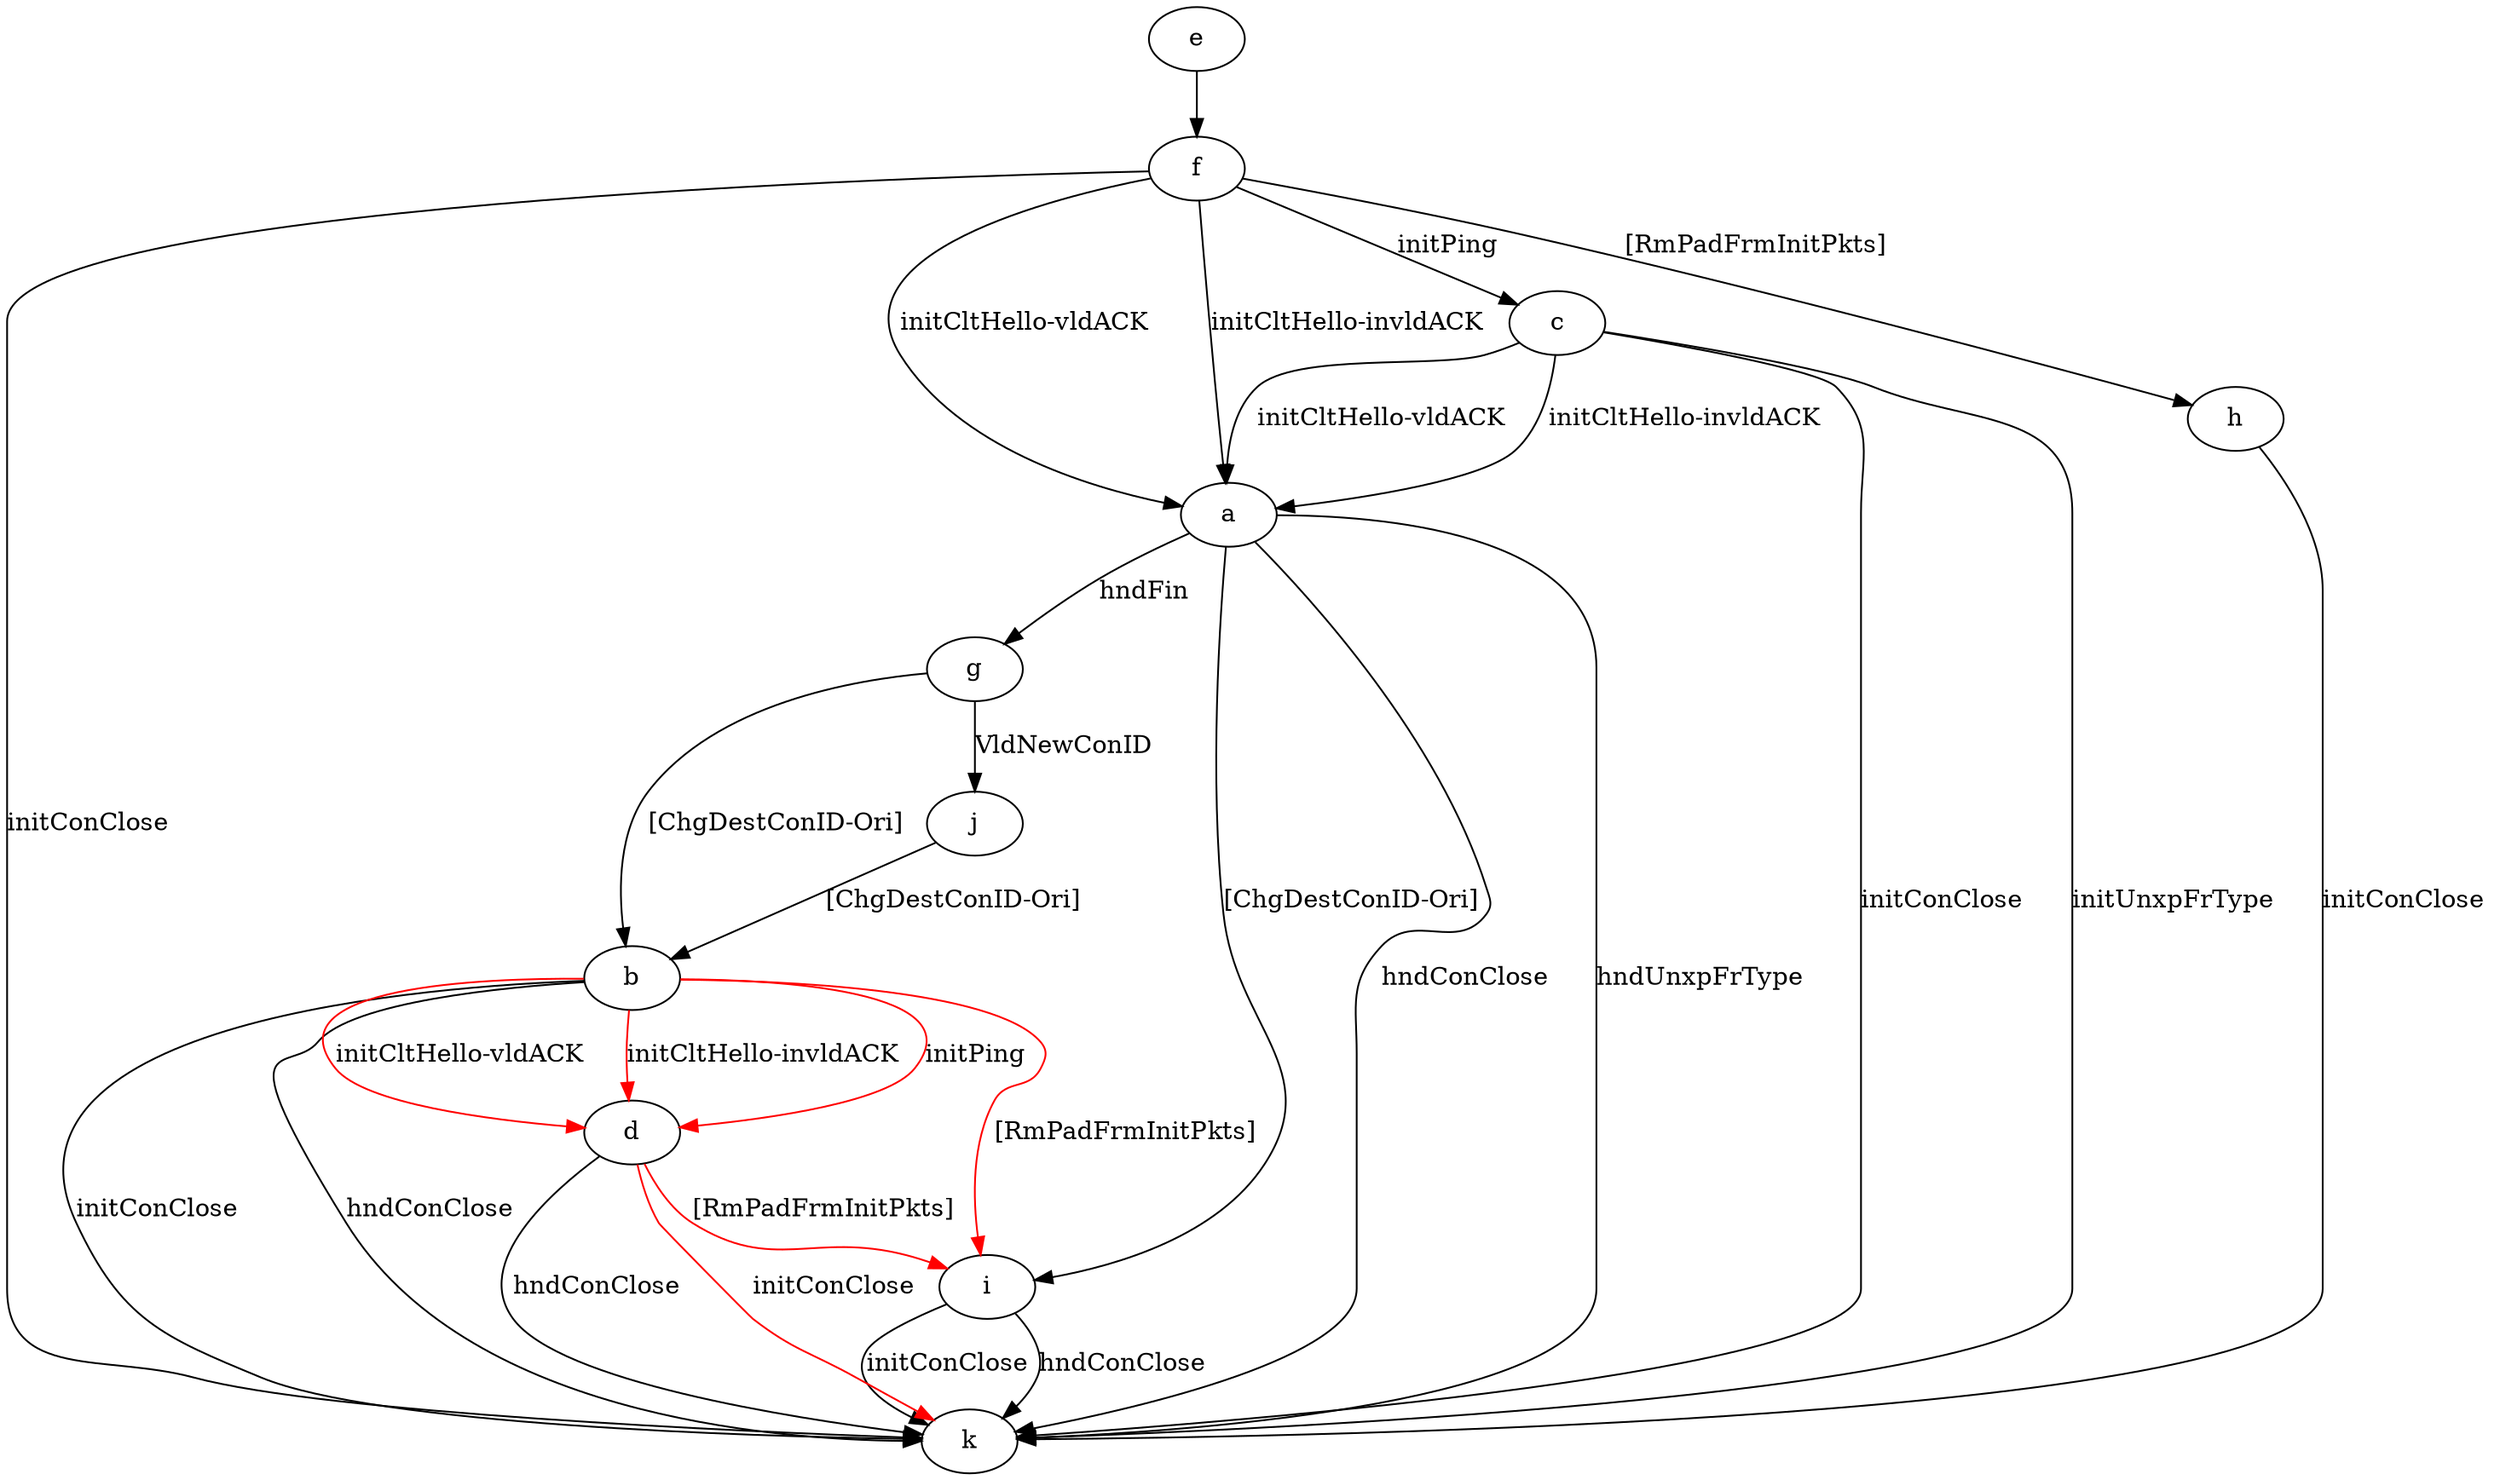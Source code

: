 digraph "" {
	a -> g	[key=0,
		label="hndFin "];
	a -> i	[key=0,
		label="[ChgDestConID-Ori] "];
	a -> k	[key=0,
		label="hndConClose "];
	a -> k	[key=1,
		label="hndUnxpFrType "];
	b -> d	[key=0,
		color=red,
		label="initPing "];
	b -> d	[key=1,
		color=red,
		label="initCltHello-vldACK "];
	b -> d	[key=2,
		color=red,
		label="initCltHello-invldACK "];
	b -> i	[key=0,
		color=red,
		label="[RmPadFrmInitPkts] "];
	b -> k	[key=0,
		label="initConClose "];
	b -> k	[key=1,
		label="hndConClose "];
	c -> a	[key=0,
		label="initCltHello-vldACK "];
	c -> a	[key=1,
		label="initCltHello-invldACK "];
	c -> k	[key=0,
		label="initConClose "];
	c -> k	[key=1,
		label="initUnxpFrType "];
	d -> i	[key=0,
		color=red,
		label="[RmPadFrmInitPkts] "];
	d -> k	[key=0,
		label="hndConClose "];
	d -> k	[key=1,
		color=red,
		label="initConClose "];
	e -> f	[key=0];
	f -> a	[key=0,
		label="initCltHello-vldACK "];
	f -> a	[key=1,
		label="initCltHello-invldACK "];
	f -> c	[key=0,
		label="initPing "];
	f -> h	[key=0,
		label="[RmPadFrmInitPkts] "];
	f -> k	[key=0,
		label="initConClose "];
	g -> b	[key=0,
		label="[ChgDestConID-Ori] "];
	g -> j	[key=0,
		label="VldNewConID "];
	h -> k	[key=0,
		label="initConClose "];
	i -> k	[key=0,
		label="initConClose "];
	i -> k	[key=1,
		label="hndConClose "];
	j -> b	[key=0,
		label="[ChgDestConID-Ori] "];
}

